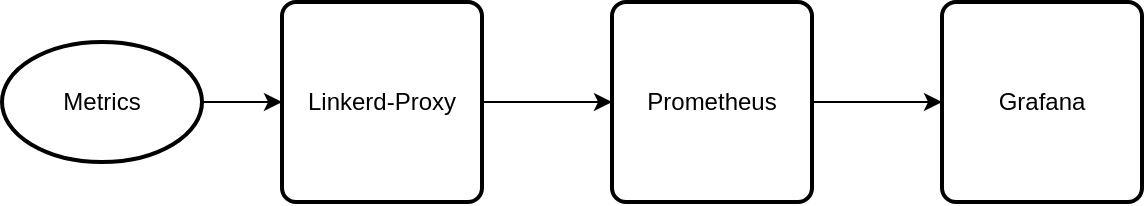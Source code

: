 <mxfile version="13.9.9" type="device" pages="2"><diagram id="mhYX1S3yTGtziox6YBkk" name="Metrics Flow"><mxGraphModel dx="1026" dy="594" grid="1" gridSize="10" guides="1" tooltips="1" connect="1" arrows="1" fold="1" page="1" pageScale="1" pageWidth="850" pageHeight="1100" math="0" shadow="0"><root><mxCell id="0"/><mxCell id="1" parent="0"/><mxCell id="VlSI6J75lv2vg_iHdus1-3" value="" style="edgeStyle=orthogonalEdgeStyle;rounded=0;orthogonalLoop=1;jettySize=auto;html=1;" edge="1" parent="1" source="VlSI6J75lv2vg_iHdus1-1" target="VlSI6J75lv2vg_iHdus1-2"><mxGeometry relative="1" as="geometry"/></mxCell><mxCell id="VlSI6J75lv2vg_iHdus1-1" value="Metrics" style="strokeWidth=2;html=1;shape=mxgraph.flowchart.start_1;whiteSpace=wrap;" vertex="1" parent="1"><mxGeometry x="20" y="130" width="100" height="60" as="geometry"/></mxCell><mxCell id="VlSI6J75lv2vg_iHdus1-6" style="edgeStyle=orthogonalEdgeStyle;rounded=0;orthogonalLoop=1;jettySize=auto;html=1;entryX=0;entryY=0.5;entryDx=0;entryDy=0;" edge="1" parent="1" source="VlSI6J75lv2vg_iHdus1-2" target="VlSI6J75lv2vg_iHdus1-4"><mxGeometry relative="1" as="geometry"/></mxCell><mxCell id="VlSI6J75lv2vg_iHdus1-2" value="Linkerd-Proxy" style="rounded=1;whiteSpace=wrap;html=1;absoluteArcSize=1;arcSize=14;strokeWidth=2;" vertex="1" parent="1"><mxGeometry x="160" y="110" width="100" height="100" as="geometry"/></mxCell><mxCell id="VlSI6J75lv2vg_iHdus1-7" style="edgeStyle=orthogonalEdgeStyle;rounded=0;orthogonalLoop=1;jettySize=auto;html=1;entryX=0;entryY=0.5;entryDx=0;entryDy=0;" edge="1" parent="1" source="VlSI6J75lv2vg_iHdus1-4" target="VlSI6J75lv2vg_iHdus1-5"><mxGeometry relative="1" as="geometry"/></mxCell><mxCell id="VlSI6J75lv2vg_iHdus1-4" value="Prometheus" style="rounded=1;whiteSpace=wrap;html=1;absoluteArcSize=1;arcSize=14;strokeWidth=2;" vertex="1" parent="1"><mxGeometry x="325" y="110" width="100" height="100" as="geometry"/></mxCell><mxCell id="VlSI6J75lv2vg_iHdus1-5" value="Grafana" style="rounded=1;whiteSpace=wrap;html=1;absoluteArcSize=1;arcSize=14;strokeWidth=2;" vertex="1" parent="1"><mxGeometry x="490" y="110" width="100" height="100" as="geometry"/></mxCell></root></mxGraphModel></diagram><diagram id="A6NJIMhrLCakUhPpPvRm" name="Logging Flow"><mxGraphModel dx="1026" dy="594" grid="1" gridSize="10" guides="1" tooltips="1" connect="1" arrows="1" fold="1" page="1" pageScale="1" pageWidth="850" pageHeight="1100" math="0" shadow="0"><root><mxCell id="J4NFLqoUxUkOGMtql0Oz-0"/><mxCell id="J4NFLqoUxUkOGMtql0Oz-1" parent="J4NFLqoUxUkOGMtql0Oz-0"/><mxCell id="J4NFLqoUxUkOGMtql0Oz-6" style="edgeStyle=orthogonalEdgeStyle;rounded=0;orthogonalLoop=1;jettySize=auto;html=1;entryX=0;entryY=0.5;entryDx=0;entryDy=0;" edge="1" parent="J4NFLqoUxUkOGMtql0Oz-1" source="J4NFLqoUxUkOGMtql0Oz-2" target="J4NFLqoUxUkOGMtql0Oz-3"><mxGeometry relative="1" as="geometry"/></mxCell><mxCell id="J4NFLqoUxUkOGMtql0Oz-2" value="Application Logs" style="strokeWidth=2;html=1;shape=mxgraph.flowchart.start_1;whiteSpace=wrap;" vertex="1" parent="J4NFLqoUxUkOGMtql0Oz-1"><mxGeometry x="40" y="90" width="100" height="60" as="geometry"/></mxCell><mxCell id="J4NFLqoUxUkOGMtql0Oz-7" value="" style="edgeStyle=orthogonalEdgeStyle;rounded=0;orthogonalLoop=1;jettySize=auto;html=1;entryX=0;entryY=0.5;entryDx=0;entryDy=0;" edge="1" parent="J4NFLqoUxUkOGMtql0Oz-1" source="J4NFLqoUxUkOGMtql0Oz-3" target="J4NFLqoUxUkOGMtql0Oz-4"><mxGeometry relative="1" as="geometry"/></mxCell><mxCell id="J4NFLqoUxUkOGMtql0Oz-3" value="Pomtail" style="rounded=1;whiteSpace=wrap;html=1;absoluteArcSize=1;arcSize=14;strokeWidth=2;" vertex="1" parent="J4NFLqoUxUkOGMtql0Oz-1"><mxGeometry x="200" y="70" width="100" height="100" as="geometry"/></mxCell><mxCell id="J4NFLqoUxUkOGMtql0Oz-8" style="edgeStyle=orthogonalEdgeStyle;rounded=0;orthogonalLoop=1;jettySize=auto;html=1;entryX=0;entryY=0.5;entryDx=0;entryDy=0;" edge="1" parent="J4NFLqoUxUkOGMtql0Oz-1" source="J4NFLqoUxUkOGMtql0Oz-4" target="J4NFLqoUxUkOGMtql0Oz-5"><mxGeometry relative="1" as="geometry"/></mxCell><mxCell id="J4NFLqoUxUkOGMtql0Oz-4" value="Loki" style="rounded=1;whiteSpace=wrap;html=1;absoluteArcSize=1;arcSize=14;strokeWidth=2;" vertex="1" parent="J4NFLqoUxUkOGMtql0Oz-1"><mxGeometry x="350" y="70" width="100" height="100" as="geometry"/></mxCell><mxCell id="J4NFLqoUxUkOGMtql0Oz-5" value="Grafana" style="rounded=1;whiteSpace=wrap;html=1;absoluteArcSize=1;arcSize=14;strokeWidth=2;" vertex="1" parent="J4NFLqoUxUkOGMtql0Oz-1"><mxGeometry x="500" y="70" width="100" height="100" as="geometry"/></mxCell></root></mxGraphModel></diagram></mxfile>